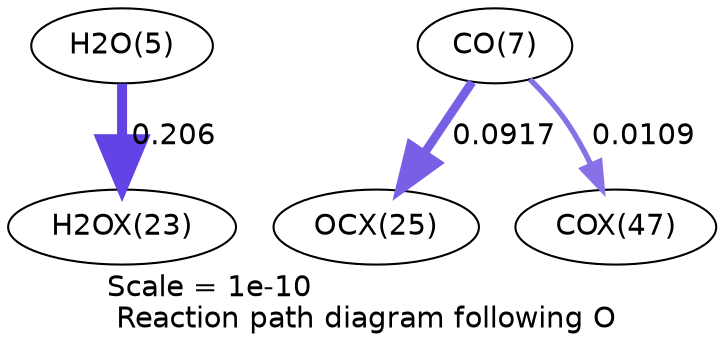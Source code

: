 digraph reaction_paths {
center=1;
s7 -> s36[fontname="Helvetica", penwidth=4.81, arrowsize=2.4, color="0.7, 0.706, 0.9"
, label=" 0.206"];
s9 -> s38[fontname="Helvetica", penwidth=4.2, arrowsize=2.1, color="0.7, 0.592, 0.9"
, label=" 0.0917"];
s9 -> s44[fontname="Helvetica", penwidth=2.59, arrowsize=1.29, color="0.7, 0.511, 0.9"
, label=" 0.0109"];
s7 [ fontname="Helvetica", label="H2O(5)"];
s9 [ fontname="Helvetica", label="CO(7)"];
s36 [ fontname="Helvetica", label="H2OX(23)"];
s38 [ fontname="Helvetica", label="OCX(25)"];
s44 [ fontname="Helvetica", label="COX(47)"];
 label = "Scale = 1e-10\l Reaction path diagram following O";
 fontname = "Helvetica";
}
